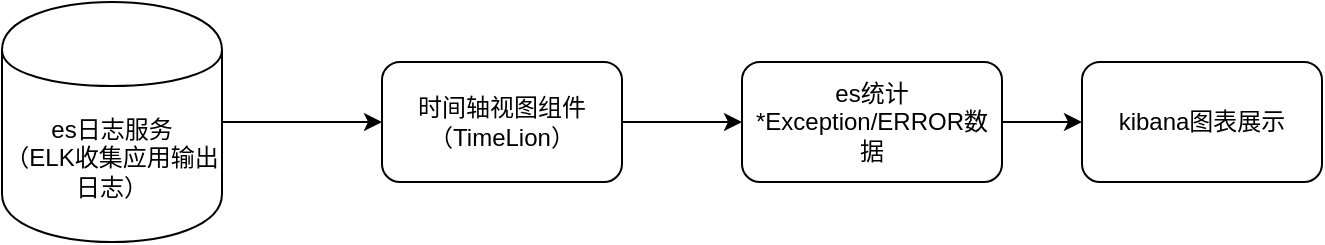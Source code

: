 <mxfile version="12.2.9" type="github" pages="1">
  <diagram id="Pke-F2zmkAKitJMg9k11" name="Page-1">
    <mxGraphModel dx="932" dy="648" grid="1" gridSize="10" guides="1" tooltips="1" connect="1" arrows="1" fold="1" page="1" pageScale="1" pageWidth="827" pageHeight="1169" math="0" shadow="0">
      <root>
        <mxCell id="0"/>
        <mxCell id="1" parent="0"/>
        <mxCell id="-h8rbhezB3a-6hpPJL8b-8" style="edgeStyle=orthogonalEdgeStyle;rounded=0;orthogonalLoop=1;jettySize=auto;html=1;entryX=0;entryY=0.5;entryDx=0;entryDy=0;" edge="1" parent="1" source="-h8rbhezB3a-6hpPJL8b-2" target="-h8rbhezB3a-6hpPJL8b-6">
          <mxGeometry relative="1" as="geometry"/>
        </mxCell>
        <mxCell id="-h8rbhezB3a-6hpPJL8b-2" value="时间轴视图组件（TimeLion）" style="rounded=1;whiteSpace=wrap;html=1;" vertex="1" parent="1">
          <mxGeometry x="300" y="140" width="120" height="60" as="geometry"/>
        </mxCell>
        <mxCell id="-h8rbhezB3a-6hpPJL8b-5" style="edgeStyle=orthogonalEdgeStyle;rounded=0;orthogonalLoop=1;jettySize=auto;html=1;entryX=0;entryY=0.5;entryDx=0;entryDy=0;" edge="1" parent="1" source="-h8rbhezB3a-6hpPJL8b-3" target="-h8rbhezB3a-6hpPJL8b-2">
          <mxGeometry relative="1" as="geometry"/>
        </mxCell>
        <mxCell id="-h8rbhezB3a-6hpPJL8b-3" value="&lt;span style=&quot;white-space: normal&quot;&gt;es日志服务&lt;br&gt;（ELK收集应用输出日志）&lt;br&gt;&lt;/span&gt;" style="shape=cylinder;whiteSpace=wrap;html=1;boundedLbl=1;backgroundOutline=1;" vertex="1" parent="1">
          <mxGeometry x="110" y="110" width="110" height="120" as="geometry"/>
        </mxCell>
        <mxCell id="-h8rbhezB3a-6hpPJL8b-9" style="edgeStyle=orthogonalEdgeStyle;rounded=0;orthogonalLoop=1;jettySize=auto;html=1;" edge="1" parent="1" source="-h8rbhezB3a-6hpPJL8b-6" target="-h8rbhezB3a-6hpPJL8b-7">
          <mxGeometry relative="1" as="geometry"/>
        </mxCell>
        <mxCell id="-h8rbhezB3a-6hpPJL8b-6" value="es统计*Exception/ERROR数据" style="rounded=1;whiteSpace=wrap;html=1;" vertex="1" parent="1">
          <mxGeometry x="480" y="140" width="130" height="60" as="geometry"/>
        </mxCell>
        <mxCell id="-h8rbhezB3a-6hpPJL8b-7" value="kibana图表展示" style="rounded=1;whiteSpace=wrap;html=1;" vertex="1" parent="1">
          <mxGeometry x="650" y="140" width="120" height="60" as="geometry"/>
        </mxCell>
      </root>
    </mxGraphModel>
  </diagram>
</mxfile>
